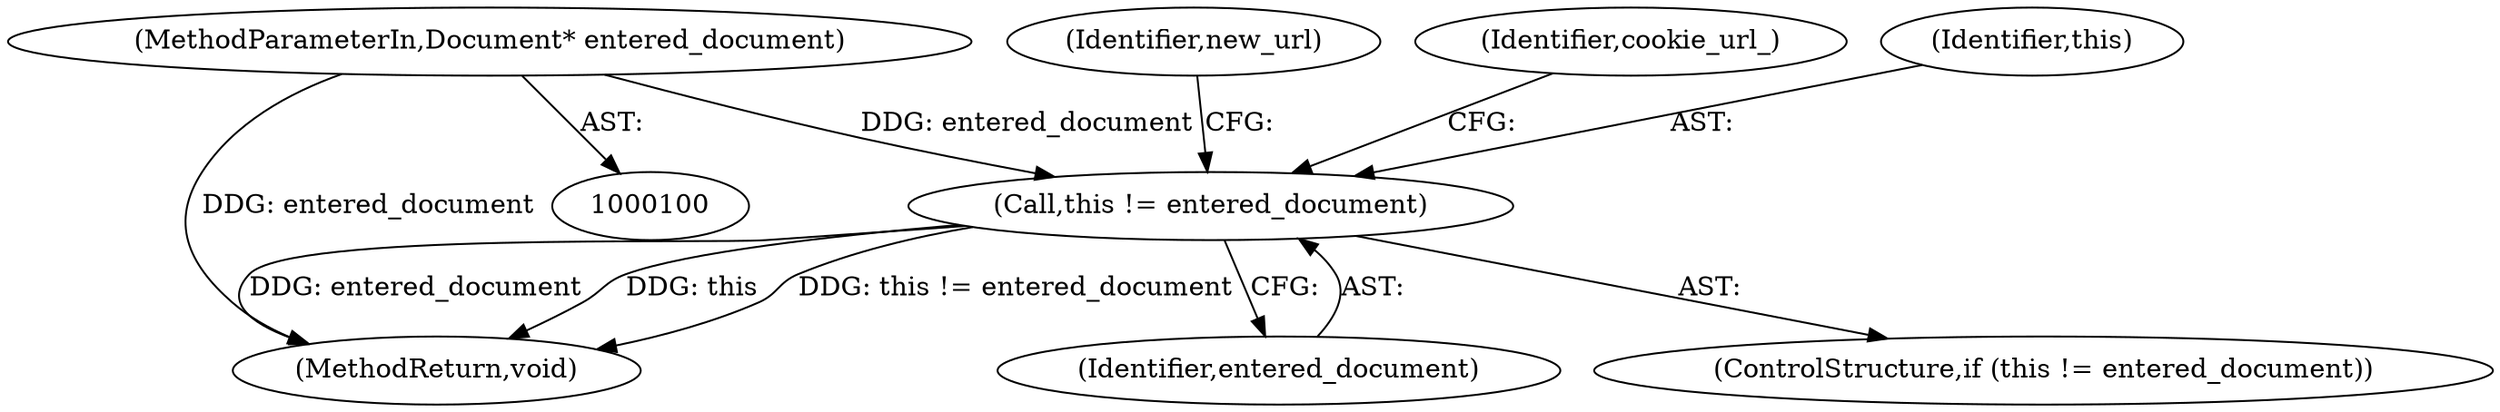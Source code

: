 digraph "0_Chrome_931711135c90568f677cf42d94f2591a7eeced2e@pointer" {
"1000140" [label="(Call,this != entered_document)"];
"1000101" [label="(MethodParameterIn,Document* entered_document)"];
"1000146" [label="(Identifier,new_url)"];
"1000139" [label="(ControlStructure,if (this != entered_document))"];
"1000155" [label="(Identifier,cookie_url_)"];
"1000141" [label="(Identifier,this)"];
"1000140" [label="(Call,this != entered_document)"];
"1000158" [label="(MethodReturn,void)"];
"1000142" [label="(Identifier,entered_document)"];
"1000101" [label="(MethodParameterIn,Document* entered_document)"];
"1000140" -> "1000139"  [label="AST: "];
"1000140" -> "1000142"  [label="CFG: "];
"1000141" -> "1000140"  [label="AST: "];
"1000142" -> "1000140"  [label="AST: "];
"1000146" -> "1000140"  [label="CFG: "];
"1000155" -> "1000140"  [label="CFG: "];
"1000140" -> "1000158"  [label="DDG: entered_document"];
"1000140" -> "1000158"  [label="DDG: this"];
"1000140" -> "1000158"  [label="DDG: this != entered_document"];
"1000101" -> "1000140"  [label="DDG: entered_document"];
"1000101" -> "1000100"  [label="AST: "];
"1000101" -> "1000158"  [label="DDG: entered_document"];
}
